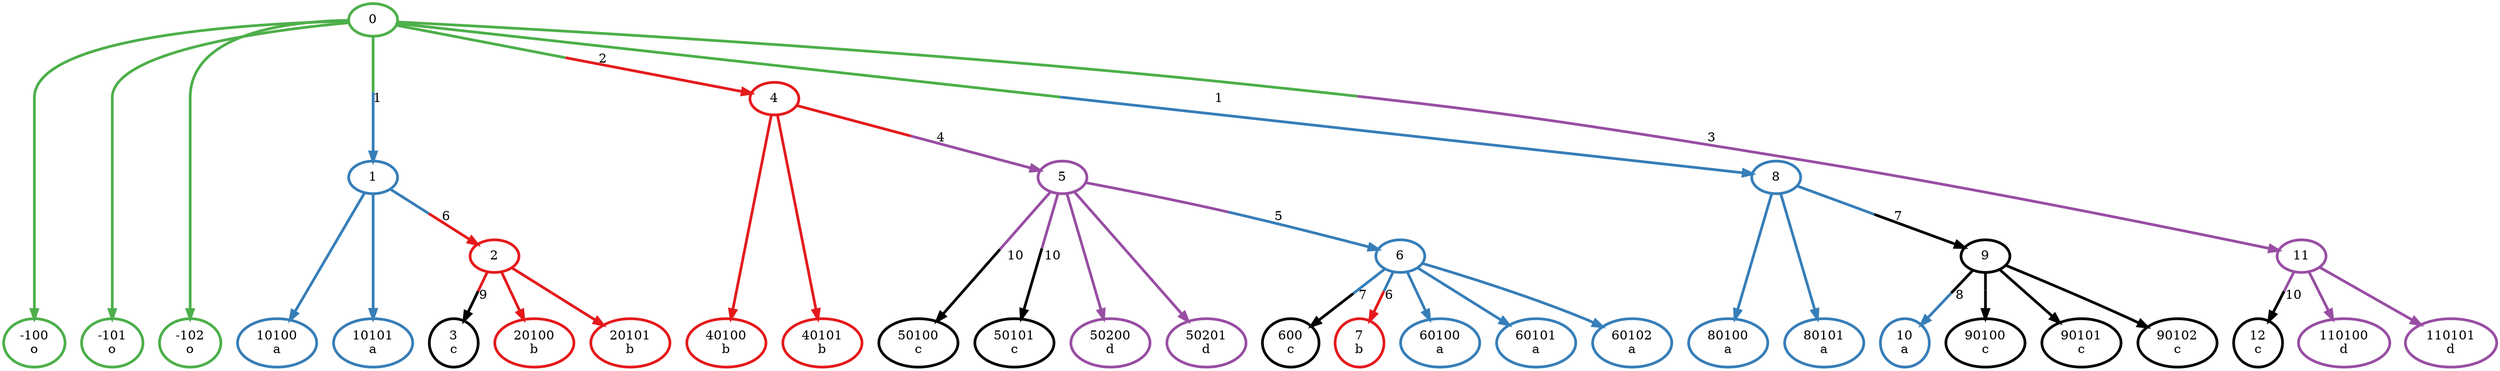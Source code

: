 digraph T {
	{
		rank=same
		0 [penwidth=3,colorscheme=set19,color=3,label="-100\no"]
		1 [penwidth=3,colorscheme=set19,color=3,label="-101\no"]
		2 [penwidth=3,colorscheme=set19,color=3,label="-102\no"]
		3 [penwidth=3,colorscheme=set19,color=2,label="10100\na"]
		4 [penwidth=3,colorscheme=set19,color=2,label="10101\na"]
		5 [penwidth=3,colorscheme=set19,color=1,label="40100\nb"]
		6 [penwidth=3,colorscheme=set19,color=1,label="40101\nb"]
		7 [penwidth=3,colorscheme=set19,color=2,label="80100\na"]
		8 [penwidth=3,colorscheme=set19,color=2,label="80101\na"]
		9 [penwidth=3,colorscheme=set19,color=0,label="12\nc"]
		10 [penwidth=3,colorscheme=set19,color=4,label="110100\nd"]
		11 [penwidth=3,colorscheme=set19,color=4,label="110101\nd"]
		12 [penwidth=3,colorscheme=set19,color=0,label="3\nc"]
		13 [penwidth=3,colorscheme=set19,color=1,label="20100\nb"]
		14 [penwidth=3,colorscheme=set19,color=1,label="20101\nb"]
		15 [penwidth=3,colorscheme=set19,color=0,label="50100\nc"]
		16 [penwidth=3,colorscheme=set19,color=0,label="50101\nc"]
		17 [penwidth=3,colorscheme=set19,color=4,label="50200\nd"]
		18 [penwidth=3,colorscheme=set19,color=4,label="50201\nd"]
		19 [penwidth=3,colorscheme=set19,color=0,label="600\nc"]
		20 [penwidth=3,colorscheme=set19,color=1,label="7\nb"]
		21 [penwidth=3,colorscheme=set19,color=2,label="60100\na"]
		22 [penwidth=3,colorscheme=set19,color=2,label="60101\na"]
		23 [penwidth=3,colorscheme=set19,color=2,label="60102\na"]
		24 [penwidth=3,colorscheme=set19,color=2,label="10\na"]
		25 [penwidth=3,colorscheme=set19,color=0,label="90100\nc"]
		26 [penwidth=3,colorscheme=set19,color=0,label="90101\nc"]
		27 [penwidth=3,colorscheme=set19,color=0,label="90102\nc"]
	}
	28 [penwidth=3,colorscheme=set19,color=3,label="0"]
	29 [penwidth=3,colorscheme=set19,color=2,label="1"]
	30 [penwidth=3,colorscheme=set19,color=1,label="4"]
	31 [penwidth=3,colorscheme=set19,color=2,label="8"]
	32 [penwidth=3,colorscheme=set19,color=4,label="11"]
	33 [penwidth=3,colorscheme=set19,color=1,label="2"]
	34 [penwidth=3,colorscheme=set19,color=4,label="5"]
	35 [penwidth=3,colorscheme=set19,color=0,label="9"]
	36 [penwidth=3,colorscheme=set19,color=2,label="6"]
	28 -> 29 [penwidth=3,colorscheme=set19,color="3;0.5:2",label="1"]
	28 -> 30 [penwidth=3,colorscheme=set19,color="3;0.5:1",label="2"]
	28 -> 31 [penwidth=3,colorscheme=set19,color="3;0.5:2",label="1"]
	28 -> 32 [penwidth=3,colorscheme=set19,color="3;0.5:4",label="3"]
	28 -> 0 [penwidth=3,colorscheme=set19,color="3;0.5:3"]
	28 -> 1 [penwidth=3,colorscheme=set19,color="3;0.5:3"]
	28 -> 2 [penwidth=3,colorscheme=set19,color="3;0.5:3"]
	29 -> 33 [penwidth=3,colorscheme=set19,color="2;0.5:1",label="6"]
	29 -> 3 [penwidth=3,colorscheme=set19,color="2;0.5:2"]
	29 -> 4 [penwidth=3,colorscheme=set19,color="2;0.5:2"]
	30 -> 34 [penwidth=3,colorscheme=set19,color="1;0.5:4",label="4"]
	30 -> 5 [penwidth=3,colorscheme=set19,color="1;0.5:1"]
	30 -> 6 [penwidth=3,colorscheme=set19,color="1;0.5:1"]
	31 -> 35 [penwidth=3,colorscheme=set19,color="2;0.5:0",label="7"]
	31 -> 7 [penwidth=3,colorscheme=set19,color="2;0.5:2"]
	31 -> 8 [penwidth=3,colorscheme=set19,color="2;0.5:2"]
	32 -> 9 [penwidth=3,colorscheme=set19,color="4;0.5:0",label="10"]
	32 -> 10 [penwidth=3,colorscheme=set19,color="4;0.5:4"]
	32 -> 11 [penwidth=3,colorscheme=set19,color="4;0.5:4"]
	33 -> 12 [penwidth=3,colorscheme=set19,color="1;0.5:0",label="9"]
	33 -> 13 [penwidth=3,colorscheme=set19,color="1;0.5:1"]
	33 -> 14 [penwidth=3,colorscheme=set19,color="1;0.5:1"]
	34 -> 36 [penwidth=3,colorscheme=set19,color="4;0.5:2",label="5"]
	34 -> 15 [penwidth=3,colorscheme=set19,color="4;0.5:0",label="10"]
	34 -> 16 [penwidth=3,colorscheme=set19,color="4;0.5:0",label="10"]
	34 -> 17 [penwidth=3,colorscheme=set19,color="4;0.5:4"]
	34 -> 18 [penwidth=3,colorscheme=set19,color="4;0.5:4"]
	35 -> 24 [penwidth=3,colorscheme=set19,color="0;0.5:2",label="8"]
	35 -> 25 [penwidth=3,colorscheme=set19,color="0;0.5:0"]
	35 -> 26 [penwidth=3,colorscheme=set19,color="0;0.5:0"]
	35 -> 27 [penwidth=3,colorscheme=set19,color="0;0.5:0"]
	36 -> 19 [penwidth=3,colorscheme=set19,color="2;0.5:0",label="7"]
	36 -> 20 [penwidth=3,colorscheme=set19,color="2;0.5:1",label="6"]
	36 -> 21 [penwidth=3,colorscheme=set19,color="2;0.5:2"]
	36 -> 22 [penwidth=3,colorscheme=set19,color="2;0.5:2"]
	36 -> 23 [penwidth=3,colorscheme=set19,color="2;0.5:2"]
}
